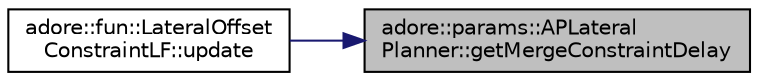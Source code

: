 digraph "adore::params::APLateralPlanner::getMergeConstraintDelay"
{
 // LATEX_PDF_SIZE
  edge [fontname="Helvetica",fontsize="10",labelfontname="Helvetica",labelfontsize="10"];
  node [fontname="Helvetica",fontsize="10",shape=record];
  rankdir="RL";
  Node1 [label="adore::params::APLateral\lPlanner::getMergeConstraintDelay",height=0.2,width=0.4,color="black", fillcolor="grey75", style="filled", fontcolor="black",tooltip="getMergeConstraintDelay returns a time-delay after which lateral position constraints are activated,..."];
  Node1 -> Node2 [dir="back",color="midnightblue",fontsize="10",style="solid",fontname="Helvetica"];
  Node2 [label="adore::fun::LateralOffset\lConstraintLF::update",height=0.2,width=0.4,color="black", fillcolor="white", style="filled",URL="$classadore_1_1fun_1_1LateralOffsetConstraintLF.html#a332f6c4de99598d0a38694e28450b770",tooltip=" "];
}
